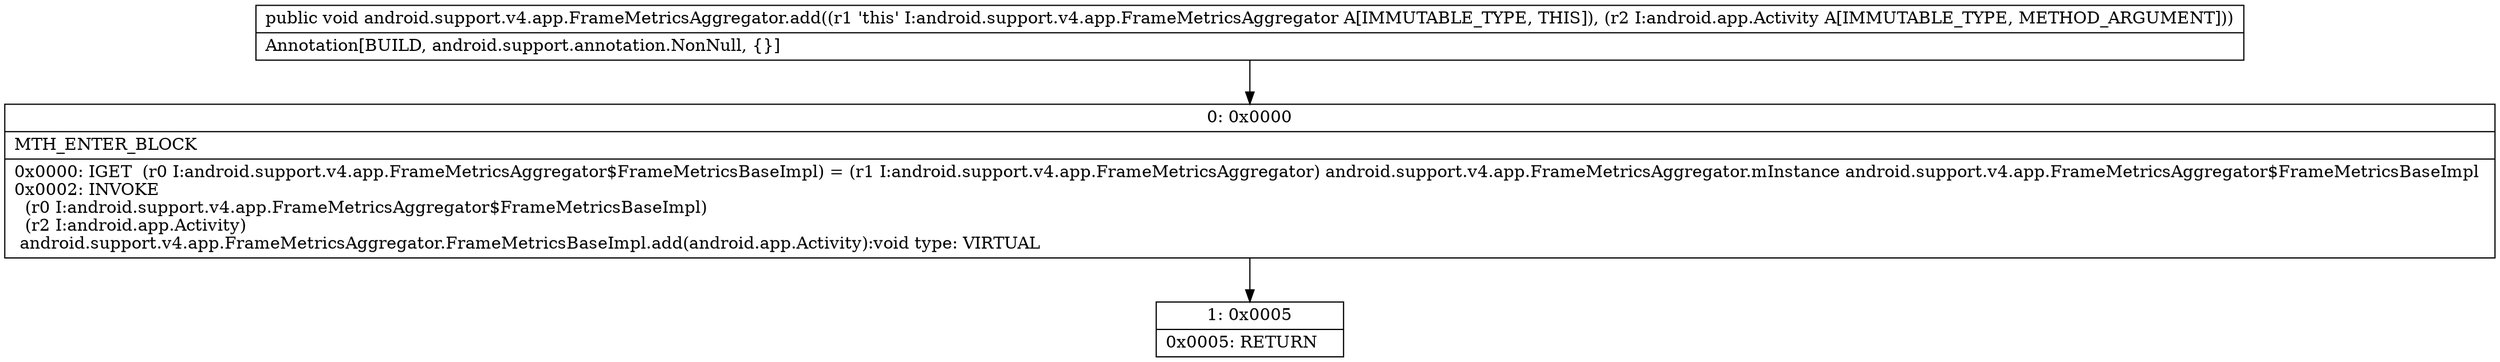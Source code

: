 digraph "CFG forandroid.support.v4.app.FrameMetricsAggregator.add(Landroid\/app\/Activity;)V" {
Node_0 [shape=record,label="{0\:\ 0x0000|MTH_ENTER_BLOCK\l|0x0000: IGET  (r0 I:android.support.v4.app.FrameMetricsAggregator$FrameMetricsBaseImpl) = (r1 I:android.support.v4.app.FrameMetricsAggregator) android.support.v4.app.FrameMetricsAggregator.mInstance android.support.v4.app.FrameMetricsAggregator$FrameMetricsBaseImpl \l0x0002: INVOKE  \l  (r0 I:android.support.v4.app.FrameMetricsAggregator$FrameMetricsBaseImpl)\l  (r2 I:android.app.Activity)\l android.support.v4.app.FrameMetricsAggregator.FrameMetricsBaseImpl.add(android.app.Activity):void type: VIRTUAL \l}"];
Node_1 [shape=record,label="{1\:\ 0x0005|0x0005: RETURN   \l}"];
MethodNode[shape=record,label="{public void android.support.v4.app.FrameMetricsAggregator.add((r1 'this' I:android.support.v4.app.FrameMetricsAggregator A[IMMUTABLE_TYPE, THIS]), (r2 I:android.app.Activity A[IMMUTABLE_TYPE, METHOD_ARGUMENT]))  | Annotation[BUILD, android.support.annotation.NonNull, \{\}]\l}"];
MethodNode -> Node_0;
Node_0 -> Node_1;
}

